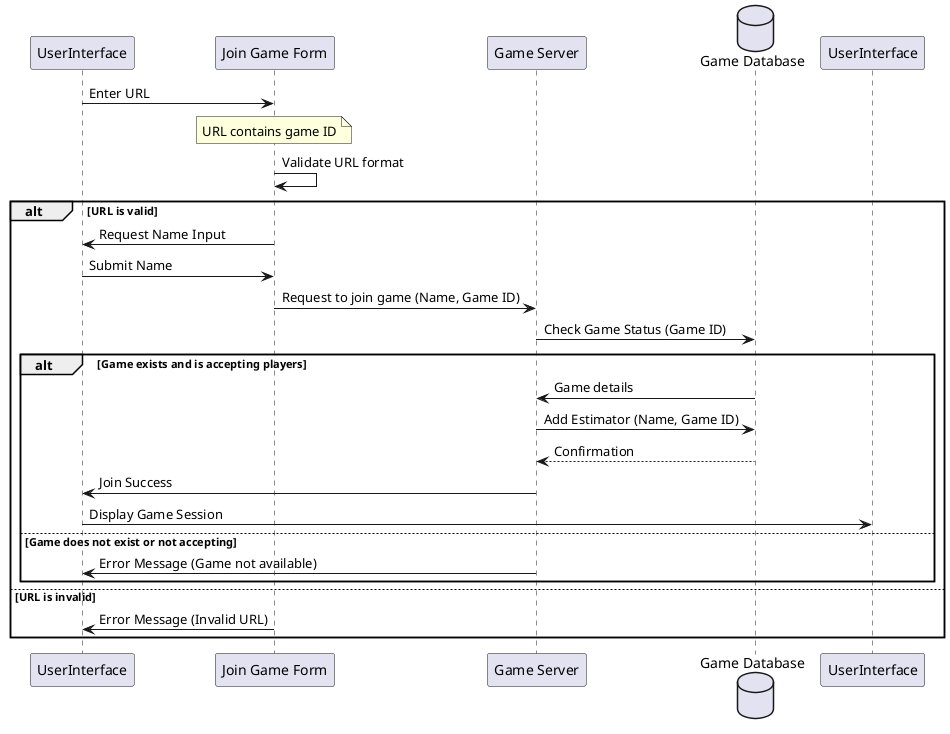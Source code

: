 @startuml
participant UserInterface as UI
participant "Join Game Form" as JGF
participant "Game Server" as GS
database "Game Database" as GD

UI -> JGF: Enter URL
note over JGF: URL contains game ID
JGF -> JGF: Validate URL format
alt URL is valid
    JGF -> UI: Request Name Input
    UI -> JGF: Submit Name
    JGF -> GS: Request to join game (Name, Game ID)
    GS -> GD: Check Game Status (Game ID)
    alt Game exists and is accepting players
        GD -> GS: Game details
        GS -> GD: Add Estimator (Name, Game ID)
        GD --> GS: Confirmation
        GS -> UI: Join Success
        UI -> UserInterface : Display Game Session
    else Game does not exist or not accepting
        GS -> UI: Error Message (Game not available)
    end
else URL is invalid
    JGF -> UI: Error Message (Invalid URL)
end
@enduml